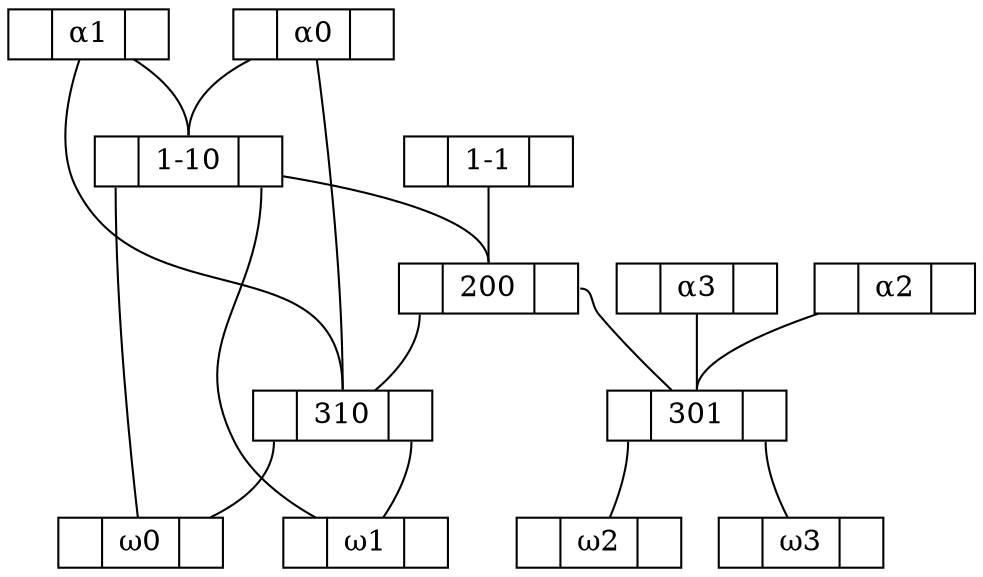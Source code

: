 graph "4 binairy tree general" {
	graph [bb="0,0,433,264"];
	node [height=.1,
		label="\N",
		shape=record
	];
	200	 [height=0.33333,
		label="<f0> |<f1> 200|<f2>",
		pos="216.5,132",
		rects="178,120.5,198,143.5 198,120.5,235,143.5 235,120.5,255,143.5",
		width=1.0694];
	310	 [height=0.33333,
		label="<f0> |<f1> 310|<f2>",
		pos="154.5,72",
		rects="116,60.5,136,83.5 136,60.5,173,83.5 173,60.5,193,83.5",
		width=1.0694];
	200:f0 -- 310	 [pos="187.5,120 187.5,105.44 176.77,92.203 167.54,83.513"];
	301	 [height=0.33333,
		label="<f0> |<f1> 301|<f2>",
		pos="308.5,72",
		rects="270,60.5,290,83.5 290,60.5,327,83.5 327,60.5,347,83.5",
		width=1.0694];
	200:f2 -- 301	 [pos="245.5,120 245.5,102.67 261,90.967 276.63,83.574"];
	ω00	 [height=0.33333,
		label="<f0> |<f1> ω0|<f2>",
		pos="57.5,12",
		rects="21,0.5,41,23.5 41,0.5,74,23.5 74,0.5,94,23.5",
		width=1.0139];
	310:f0 -- ω00	 [pos="114.5,72 87.867,72 69.729,40.519 61.886,23.548"];
	ω01	 [height=0.33333,
		label="<f0> |<f1> ω1|<f2>",
		pos="162.5,12",
		rects="126,0.5,146,23.5 146,0.5,179,23.5 179,0.5,199,23.5",
		width=1.0139];
	310:f2 -- ω01	 [pos="183.5,60 183.5,46.594 176.29,32.762 170.32,23.606"];
	α00	 [height=0.33333,
		label="<f0> |<f1> α0|<f2>",
		pos="136.5,252",
		rects="101,240.5,121,263.5 121,240.5,152,263.5 152,240.5,172,263.5",
		width=0.98611];
	α00 -- 310:f1	 [pos="138.43,240.49 143.07,214.21 154.5,143.49 154.5,84"];
	"1-10"	 [height=0.33333,
		label="<f0> |<f1> 1-10|<f2>",
		pos="80.5,192",
		rects="40,180.5,60,203.5 60,180.5,101,203.5 101,180.5,121,203.5",
		width=1.125];
	α00 -- "1-10":f1	 [pos="109.81,240.39 95.389,232.73 80.5,220.75 80.5,204"];
	α01	 [height=0.33333,
		label="<f0> |<f1> α1|<f2>",
		pos="35.5,252",
		rects="0,240.5,20,263.5 20,240.5,51,263.5 51,240.5,71,263.5",
		width=0.98611];
	α01 -- 310:f1	 [pos="31.535,240.25 26.878,225.76 20.923,199.53 30.5,180 61.192,117.42 154.5,153.7 154.5,84"];
	α01 -- "1-10":f1	 [pos="55.107,240.36 67.233,232.21 80.5,219.7 80.5,204"];
	ω10	 [height=0.33333,
		label="<f0> |<f1> ω2|<f2>",
		pos="260.5,12",
		rects="224,0.5,244,23.5 244,0.5,277,23.5 277,0.5,297,23.5",
		width=1.0139];
	301:f0 -- ω10	 [pos="279.5,60 279.5,46.798 272.98,32.931 267.57,23.711"];
	ω11	 [height=0.33333,
		label="<f0> |<f1> ω3|<f2>",
		pos="351.5,12",
		rects="315,0.5,335,23.5 335,0.5,368,23.5 368,0.5,388,23.5",
		width=1.0139];
	301:f2 -- ω11	 [pos="337.5,60 337.5,47.059 342.44,32.916 346.45,23.561"];
	α10	 [height=0.33333,
		label="<f0> |<f1> α2|<f2>",
		pos="397.5,132",
		rects="362,120.5,382,143.5 382,120.5,413,143.5 413,120.5,433,143.5",
		width=0.98611];
	α10 -- 301:f1	 [pos="364.87,120.42 339.46,111.17 308.5,97.193 308.5,84"];
	α11	 [height=0.33333,
		label="<f0> |<f1> α3|<f2>",
		pos="308.5,132",
		rects="273,120.5,293,143.5 293,120.5,324,143.5 324,120.5,344,143.5",
		width=0.98611];
	α11 -- 301:f1	 [pos="308.5,120.17 308.5,110.65 308.5,96.403 308.5,84"];
	"1-10" -- 200:f1	 [pos="121.3,184.96 161.36,177.85 216.5,164.36 216.5,144"];
	"1-10":f0 -- ω00	 [pos="49.5,180 49.5,120.79 54.58,49.898 56.644,23.543"];
	"1-10":f2 -- ω01	 [pos="111.5,180 111.5,126.62 83.943,108.38 106.5,60 113.9,44.125 129.6,31.707 142.49,23.633"];
	"1-1"	 [height=0.33333,
		label="<f0> |<f1> 1-1|<f2>",
		pos="216.5,192",
		rects="179,180.5,199,203.5 199,180.5,234,203.5 234,180.5,254,203.5",
		width=1.0417];
	"1-1" -- 200:f1	 [pos="216.5,180.17 216.5,170.65 216.5,156.4 216.5,144"];
}

